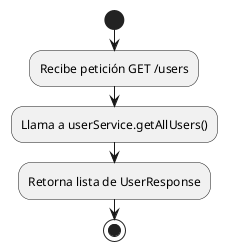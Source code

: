 @startuml
start
:Recibe petición GET /users;
:Llama a userService.getAllUsers();
:Retorna lista de UserResponse;
stop
@enduml